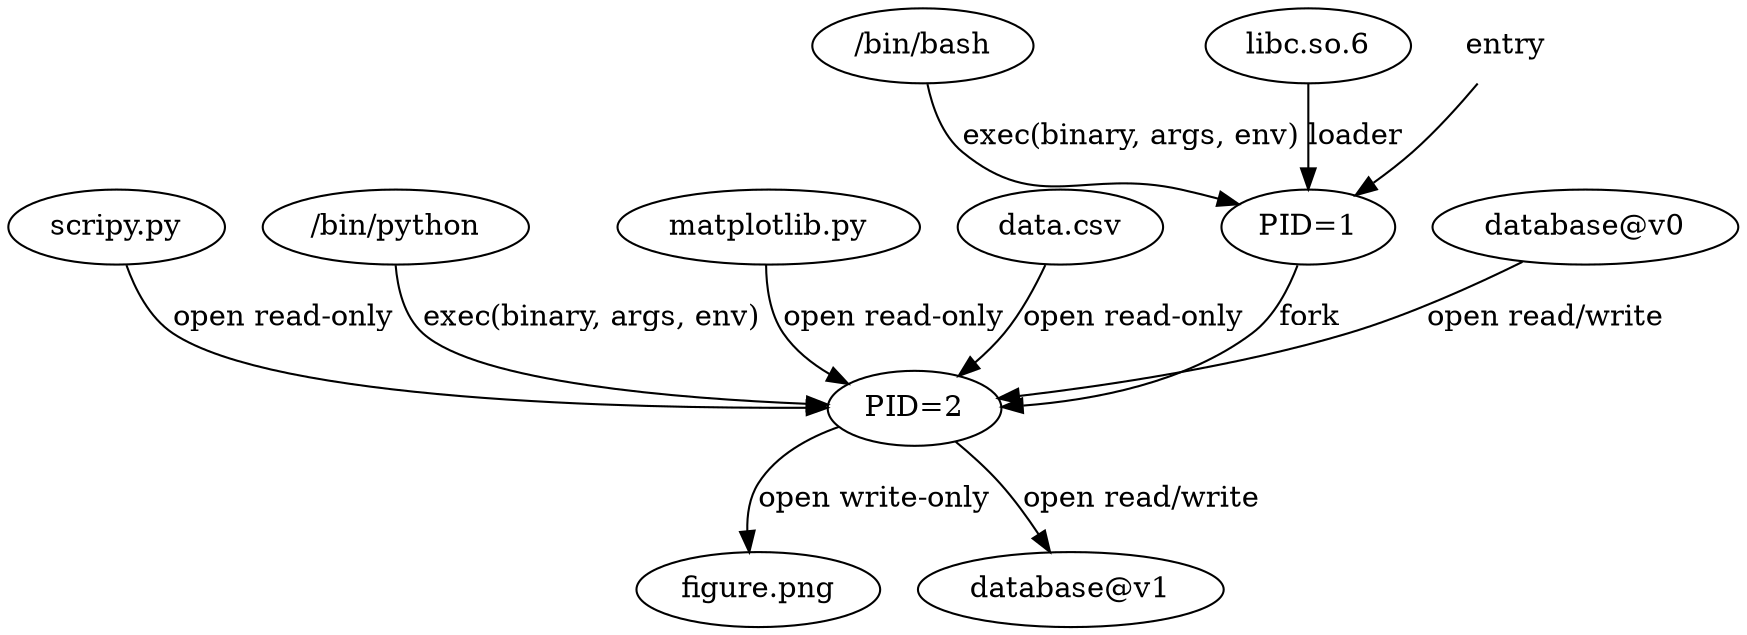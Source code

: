 digraph G {

  node [label="figure.png"] graph_png;
  node [label="scripy.py"] script_py;
  node [label="/bin/python"] python;
  node [label="matplotlib.py"] matplotlib;
  node [label="data.csv"] data_csv;
  node [label="PID=2"] proc2;
  node [label="PID=1"] proc1;
  node [label="/bin/bash"] bash;
  node [label="libc.so.6"] libc;
  node [label="database@v0"] database0;
  node [label="database@v1"] database1;
  node [label="entry", shape="none"] user;

  user -> proc1;

  bash -> proc1 [label="exec(binary, args, env)"];
  libc -> proc1 [label="loader"];
  proc1 -> proc2 [label="fork"];

  python -> proc2 [label="exec(binary, args, env)"];
  matplotlib -> proc2 [label="open read-only"];
  script_py -> proc2 [label="open read-only"];
  database0 -> proc2 [label="open read/write"];
  proc2 -> database1 [label="open read/write"];
  data_csv -> proc2 [label="open read-only"];
  proc2 -> graph_png [label="open write-only"];
}
